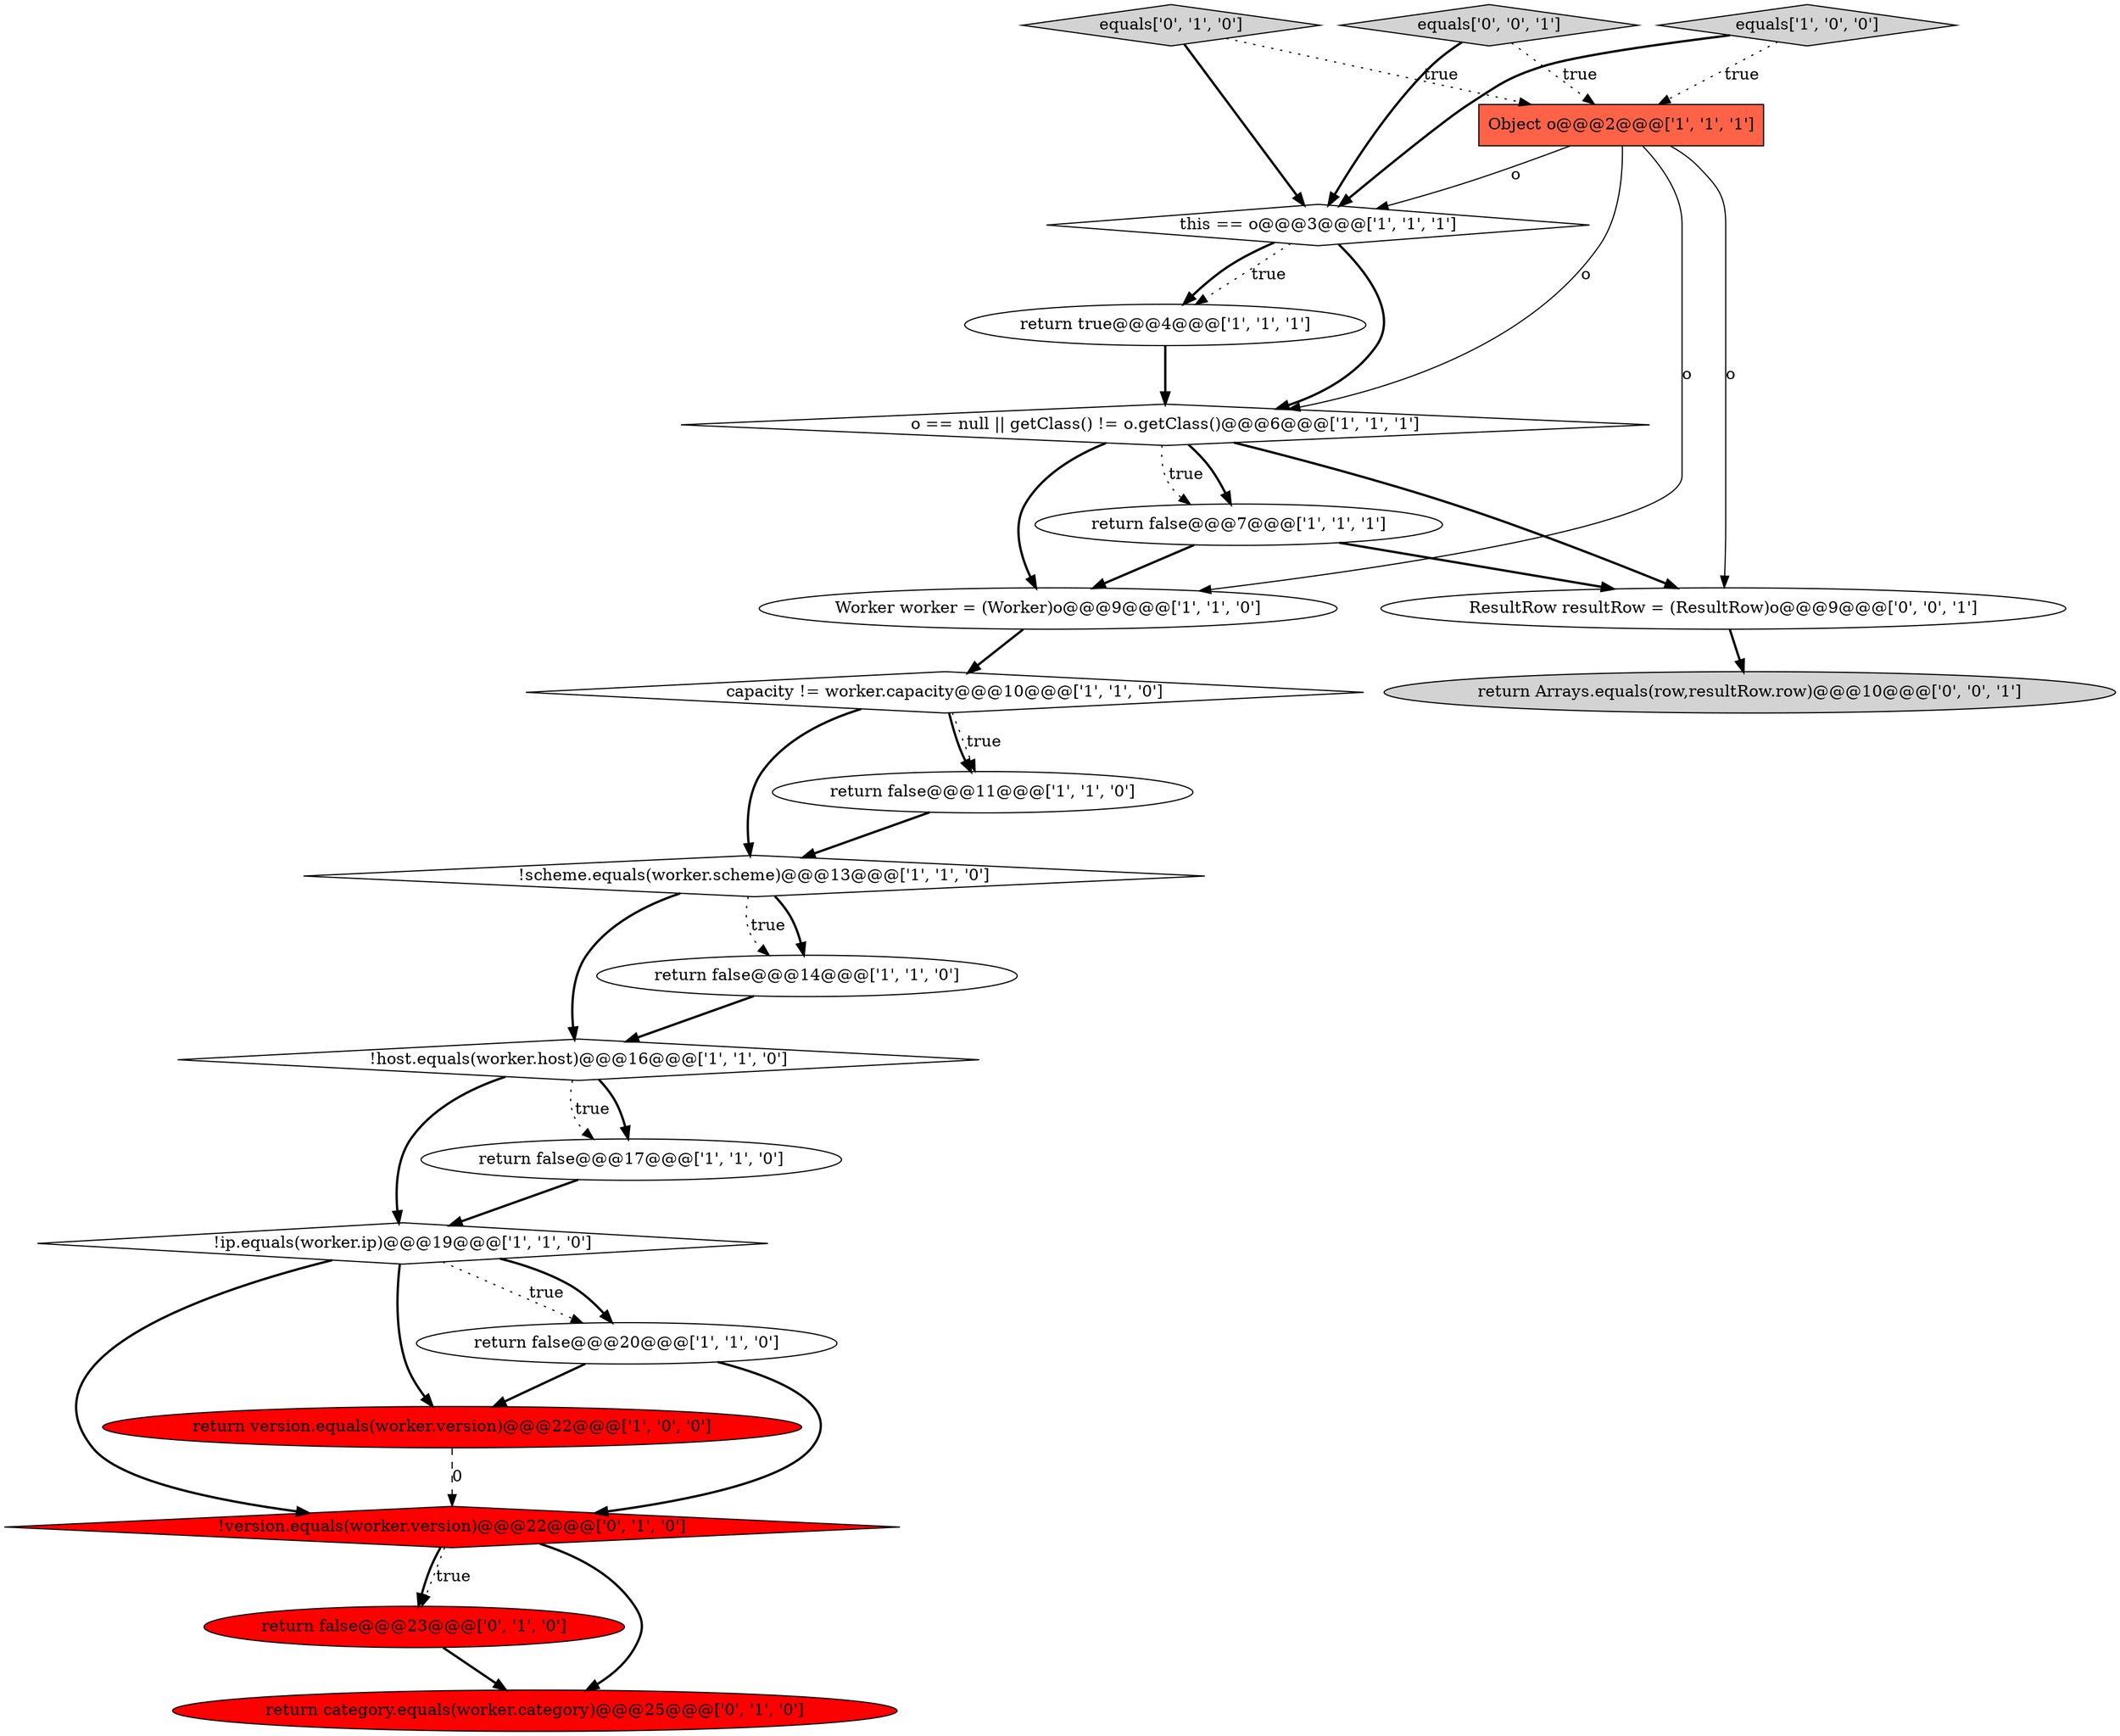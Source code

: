 digraph {
14 [style = filled, label = "capacity != worker.capacity@@@10@@@['1', '1', '0']", fillcolor = white, shape = diamond image = "AAA0AAABBB1BBB"];
16 [style = filled, label = "return false@@@23@@@['0', '1', '0']", fillcolor = red, shape = ellipse image = "AAA1AAABBB2BBB"];
10 [style = filled, label = "!ip.equals(worker.ip)@@@19@@@['1', '1', '0']", fillcolor = white, shape = diamond image = "AAA0AAABBB1BBB"];
1 [style = filled, label = "!host.equals(worker.host)@@@16@@@['1', '1', '0']", fillcolor = white, shape = diamond image = "AAA0AAABBB1BBB"];
5 [style = filled, label = "return false@@@7@@@['1', '1', '1']", fillcolor = white, shape = ellipse image = "AAA0AAABBB1BBB"];
21 [style = filled, label = "return Arrays.equals(row,resultRow.row)@@@10@@@['0', '0', '1']", fillcolor = lightgray, shape = ellipse image = "AAA0AAABBB3BBB"];
7 [style = filled, label = "return version.equals(worker.version)@@@22@@@['1', '0', '0']", fillcolor = red, shape = ellipse image = "AAA1AAABBB1BBB"];
18 [style = filled, label = "!version.equals(worker.version)@@@22@@@['0', '1', '0']", fillcolor = red, shape = diamond image = "AAA1AAABBB2BBB"];
15 [style = filled, label = "Worker worker = (Worker)o@@@9@@@['1', '1', '0']", fillcolor = white, shape = ellipse image = "AAA0AAABBB1BBB"];
6 [style = filled, label = "return false@@@20@@@['1', '1', '0']", fillcolor = white, shape = ellipse image = "AAA0AAABBB1BBB"];
3 [style = filled, label = "o == null || getClass() != o.getClass()@@@6@@@['1', '1', '1']", fillcolor = white, shape = diamond image = "AAA0AAABBB1BBB"];
9 [style = filled, label = "Object o@@@2@@@['1', '1', '1']", fillcolor = tomato, shape = box image = "AAA0AAABBB1BBB"];
0 [style = filled, label = "return false@@@17@@@['1', '1', '0']", fillcolor = white, shape = ellipse image = "AAA0AAABBB1BBB"];
11 [style = filled, label = "return true@@@4@@@['1', '1', '1']", fillcolor = white, shape = ellipse image = "AAA0AAABBB1BBB"];
19 [style = filled, label = "equals['0', '1', '0']", fillcolor = lightgray, shape = diamond image = "AAA0AAABBB2BBB"];
12 [style = filled, label = "!scheme.equals(worker.scheme)@@@13@@@['1', '1', '0']", fillcolor = white, shape = diamond image = "AAA0AAABBB1BBB"];
17 [style = filled, label = "return category.equals(worker.category)@@@25@@@['0', '1', '0']", fillcolor = red, shape = ellipse image = "AAA1AAABBB2BBB"];
22 [style = filled, label = "ResultRow resultRow = (ResultRow)o@@@9@@@['0', '0', '1']", fillcolor = white, shape = ellipse image = "AAA0AAABBB3BBB"];
8 [style = filled, label = "this == o@@@3@@@['1', '1', '1']", fillcolor = white, shape = diamond image = "AAA0AAABBB1BBB"];
2 [style = filled, label = "equals['1', '0', '0']", fillcolor = lightgray, shape = diamond image = "AAA0AAABBB1BBB"];
20 [style = filled, label = "equals['0', '0', '1']", fillcolor = lightgray, shape = diamond image = "AAA0AAABBB3BBB"];
13 [style = filled, label = "return false@@@11@@@['1', '1', '0']", fillcolor = white, shape = ellipse image = "AAA0AAABBB1BBB"];
4 [style = filled, label = "return false@@@14@@@['1', '1', '0']", fillcolor = white, shape = ellipse image = "AAA0AAABBB1BBB"];
10->18 [style = bold, label=""];
10->6 [style = dotted, label="true"];
7->18 [style = dashed, label="0"];
20->9 [style = dotted, label="true"];
15->14 [style = bold, label=""];
18->16 [style = dotted, label="true"];
6->18 [style = bold, label=""];
8->3 [style = bold, label=""];
22->21 [style = bold, label=""];
18->17 [style = bold, label=""];
5->15 [style = bold, label=""];
3->15 [style = bold, label=""];
1->0 [style = bold, label=""];
16->17 [style = bold, label=""];
12->1 [style = bold, label=""];
3->22 [style = bold, label=""];
10->7 [style = bold, label=""];
10->6 [style = bold, label=""];
14->13 [style = dotted, label="true"];
19->8 [style = bold, label=""];
9->8 [style = solid, label="o"];
9->3 [style = solid, label="o"];
3->5 [style = bold, label=""];
0->10 [style = bold, label=""];
3->5 [style = dotted, label="true"];
13->12 [style = bold, label=""];
20->8 [style = bold, label=""];
2->9 [style = dotted, label="true"];
12->4 [style = bold, label=""];
11->3 [style = bold, label=""];
14->12 [style = bold, label=""];
19->9 [style = dotted, label="true"];
9->22 [style = solid, label="o"];
8->11 [style = dotted, label="true"];
12->4 [style = dotted, label="true"];
4->1 [style = bold, label=""];
1->0 [style = dotted, label="true"];
14->13 [style = bold, label=""];
6->7 [style = bold, label=""];
1->10 [style = bold, label=""];
8->11 [style = bold, label=""];
5->22 [style = bold, label=""];
9->15 [style = solid, label="o"];
2->8 [style = bold, label=""];
18->16 [style = bold, label=""];
}
